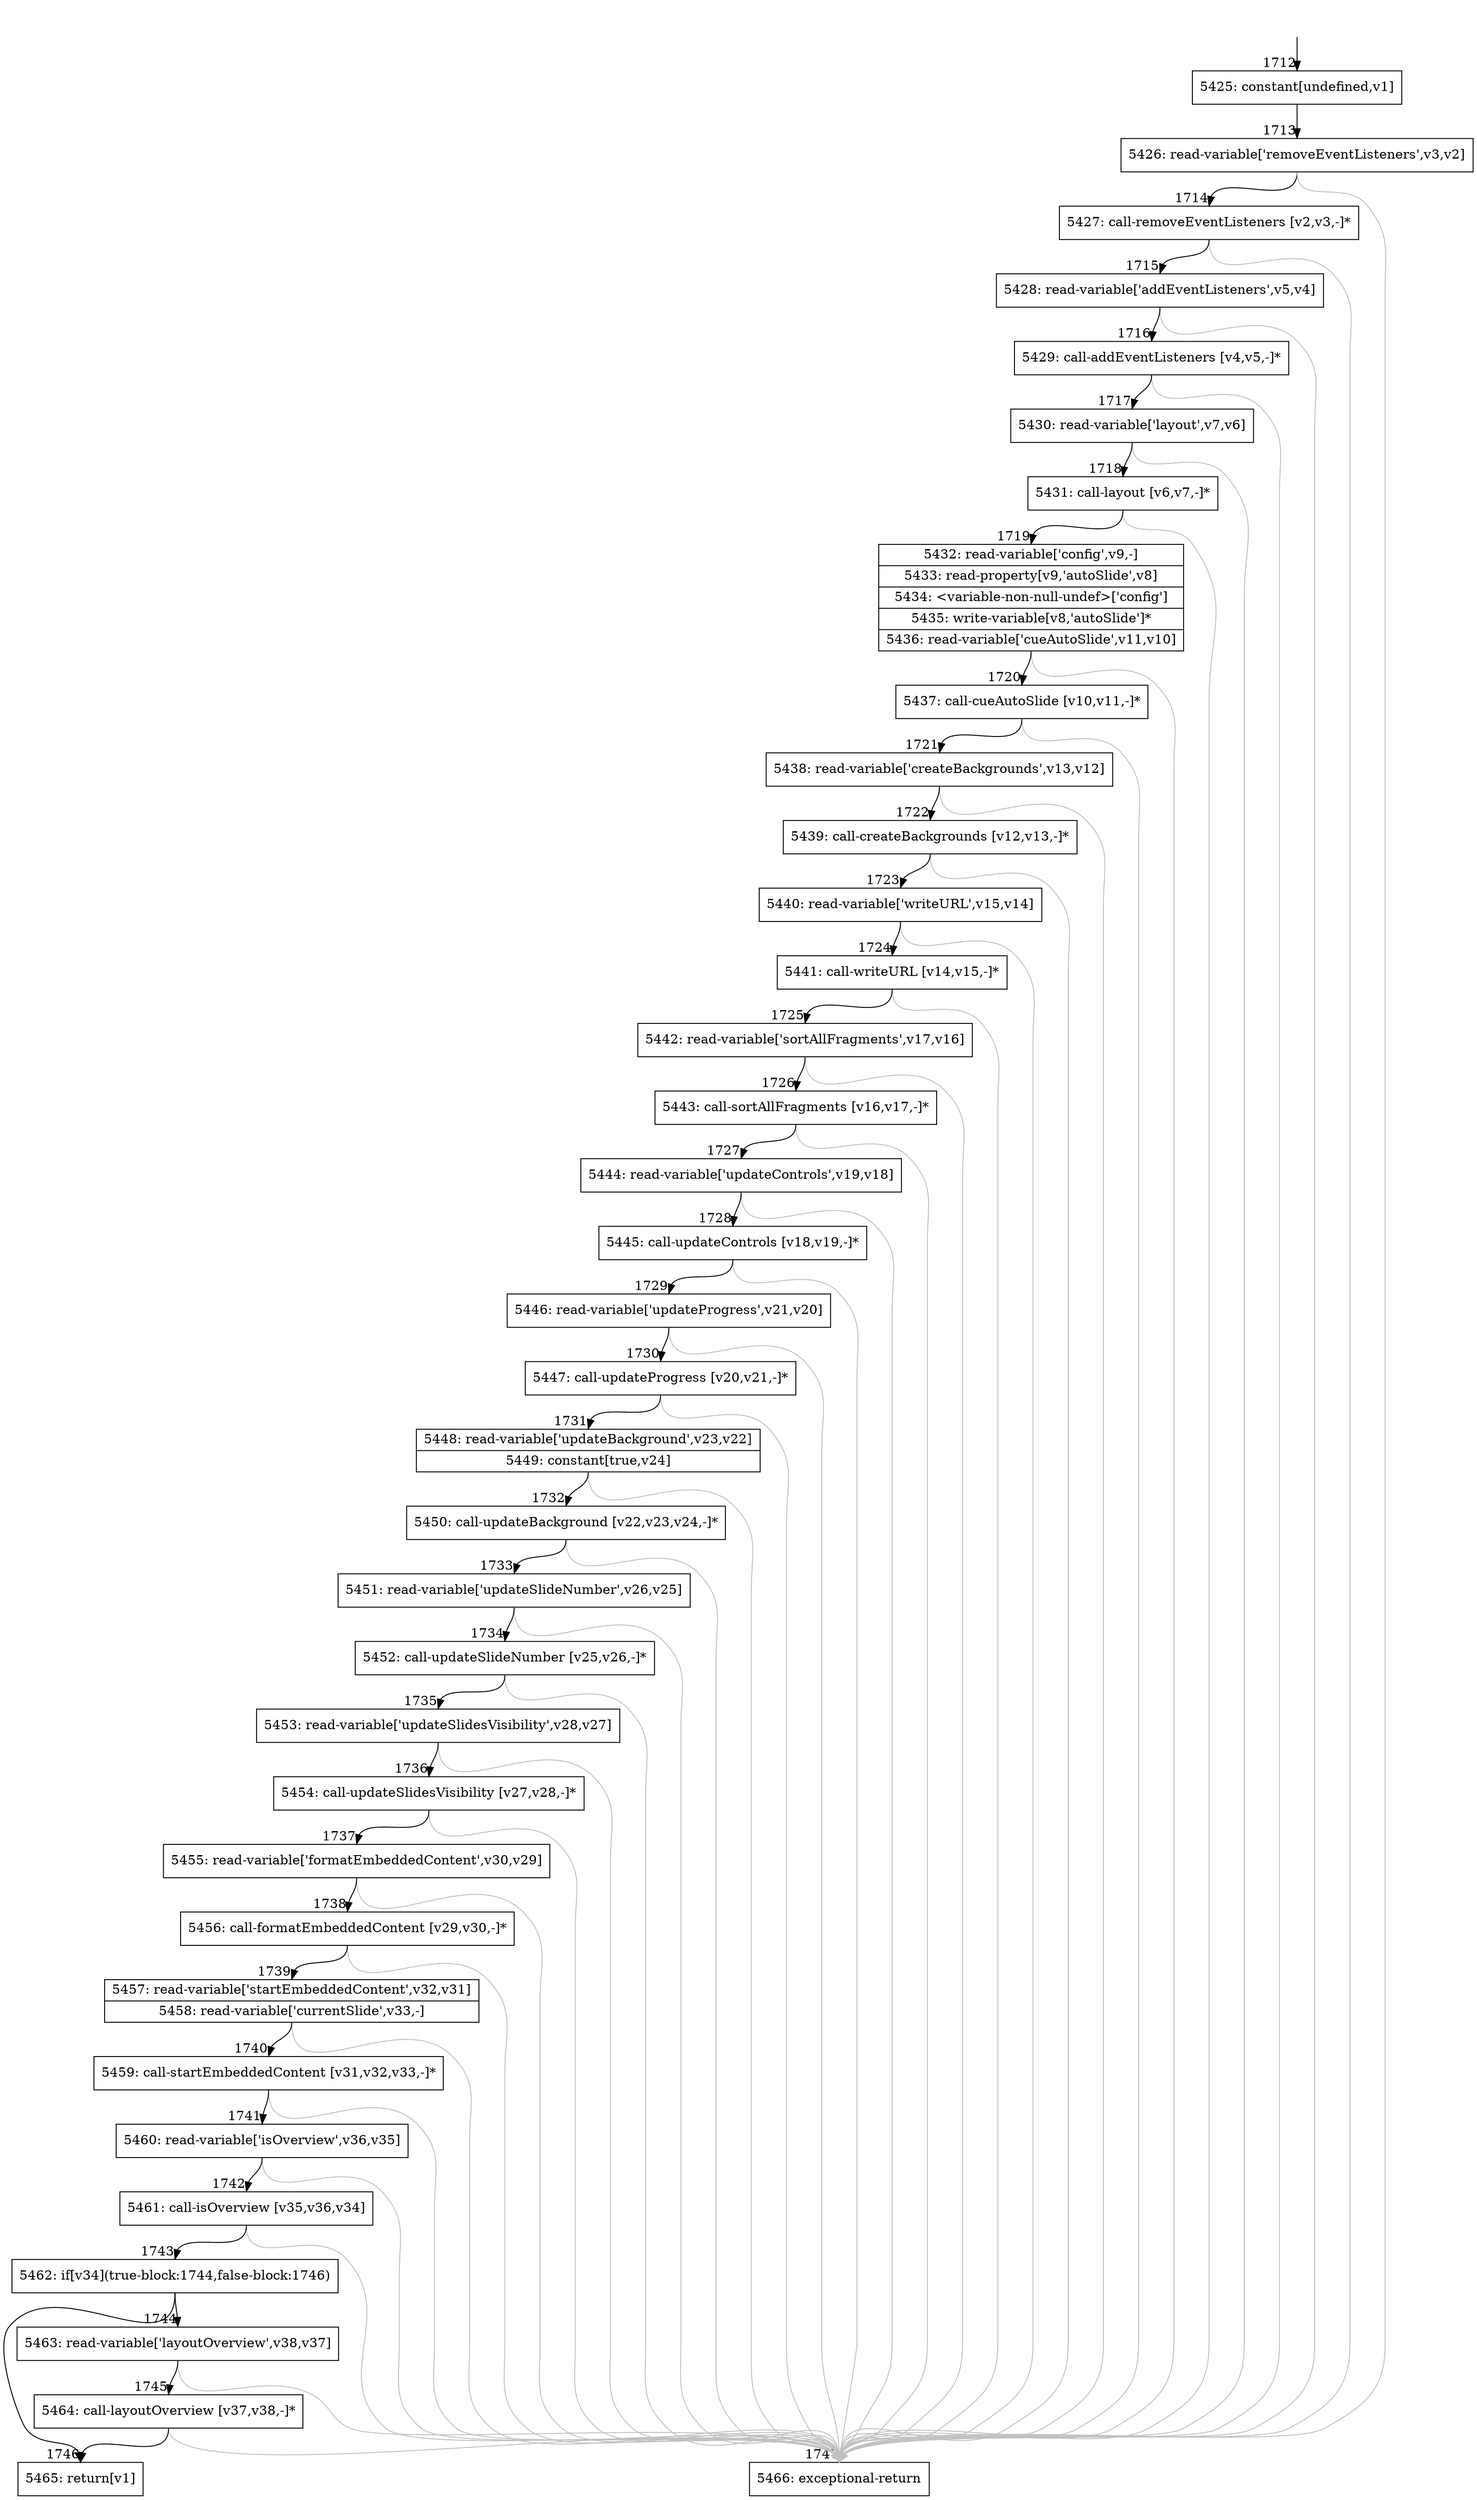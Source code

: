 digraph {
rankdir="TD"
BB_entry109[shape=none,label=""];
BB_entry109 -> BB1712 [tailport=s, headport=n, headlabel="    1712"]
BB1712 [shape=record label="{5425: constant[undefined,v1]}" ] 
BB1712 -> BB1713 [tailport=s, headport=n, headlabel="      1713"]
BB1713 [shape=record label="{5426: read-variable['removeEventListeners',v3,v2]}" ] 
BB1713 -> BB1714 [tailport=s, headport=n, headlabel="      1714"]
BB1713 -> BB1747 [tailport=s, headport=n, color=gray, headlabel="      1747"]
BB1714 [shape=record label="{5427: call-removeEventListeners [v2,v3,-]*}" ] 
BB1714 -> BB1715 [tailport=s, headport=n, headlabel="      1715"]
BB1714 -> BB1747 [tailport=s, headport=n, color=gray]
BB1715 [shape=record label="{5428: read-variable['addEventListeners',v5,v4]}" ] 
BB1715 -> BB1716 [tailport=s, headport=n, headlabel="      1716"]
BB1715 -> BB1747 [tailport=s, headport=n, color=gray]
BB1716 [shape=record label="{5429: call-addEventListeners [v4,v5,-]*}" ] 
BB1716 -> BB1717 [tailport=s, headport=n, headlabel="      1717"]
BB1716 -> BB1747 [tailport=s, headport=n, color=gray]
BB1717 [shape=record label="{5430: read-variable['layout',v7,v6]}" ] 
BB1717 -> BB1718 [tailport=s, headport=n, headlabel="      1718"]
BB1717 -> BB1747 [tailport=s, headport=n, color=gray]
BB1718 [shape=record label="{5431: call-layout [v6,v7,-]*}" ] 
BB1718 -> BB1719 [tailport=s, headport=n, headlabel="      1719"]
BB1718 -> BB1747 [tailport=s, headport=n, color=gray]
BB1719 [shape=record label="{5432: read-variable['config',v9,-]|5433: read-property[v9,'autoSlide',v8]|5434: \<variable-non-null-undef\>['config']|5435: write-variable[v8,'autoSlide']*|5436: read-variable['cueAutoSlide',v11,v10]}" ] 
BB1719 -> BB1720 [tailport=s, headport=n, headlabel="      1720"]
BB1719 -> BB1747 [tailport=s, headport=n, color=gray]
BB1720 [shape=record label="{5437: call-cueAutoSlide [v10,v11,-]*}" ] 
BB1720 -> BB1721 [tailport=s, headport=n, headlabel="      1721"]
BB1720 -> BB1747 [tailport=s, headport=n, color=gray]
BB1721 [shape=record label="{5438: read-variable['createBackgrounds',v13,v12]}" ] 
BB1721 -> BB1722 [tailport=s, headport=n, headlabel="      1722"]
BB1721 -> BB1747 [tailport=s, headport=n, color=gray]
BB1722 [shape=record label="{5439: call-createBackgrounds [v12,v13,-]*}" ] 
BB1722 -> BB1723 [tailport=s, headport=n, headlabel="      1723"]
BB1722 -> BB1747 [tailport=s, headport=n, color=gray]
BB1723 [shape=record label="{5440: read-variable['writeURL',v15,v14]}" ] 
BB1723 -> BB1724 [tailport=s, headport=n, headlabel="      1724"]
BB1723 -> BB1747 [tailport=s, headport=n, color=gray]
BB1724 [shape=record label="{5441: call-writeURL [v14,v15,-]*}" ] 
BB1724 -> BB1725 [tailport=s, headport=n, headlabel="      1725"]
BB1724 -> BB1747 [tailport=s, headport=n, color=gray]
BB1725 [shape=record label="{5442: read-variable['sortAllFragments',v17,v16]}" ] 
BB1725 -> BB1726 [tailport=s, headport=n, headlabel="      1726"]
BB1725 -> BB1747 [tailport=s, headport=n, color=gray]
BB1726 [shape=record label="{5443: call-sortAllFragments [v16,v17,-]*}" ] 
BB1726 -> BB1727 [tailport=s, headport=n, headlabel="      1727"]
BB1726 -> BB1747 [tailport=s, headport=n, color=gray]
BB1727 [shape=record label="{5444: read-variable['updateControls',v19,v18]}" ] 
BB1727 -> BB1728 [tailport=s, headport=n, headlabel="      1728"]
BB1727 -> BB1747 [tailport=s, headport=n, color=gray]
BB1728 [shape=record label="{5445: call-updateControls [v18,v19,-]*}" ] 
BB1728 -> BB1729 [tailport=s, headport=n, headlabel="      1729"]
BB1728 -> BB1747 [tailport=s, headport=n, color=gray]
BB1729 [shape=record label="{5446: read-variable['updateProgress',v21,v20]}" ] 
BB1729 -> BB1730 [tailport=s, headport=n, headlabel="      1730"]
BB1729 -> BB1747 [tailport=s, headport=n, color=gray]
BB1730 [shape=record label="{5447: call-updateProgress [v20,v21,-]*}" ] 
BB1730 -> BB1731 [tailport=s, headport=n, headlabel="      1731"]
BB1730 -> BB1747 [tailport=s, headport=n, color=gray]
BB1731 [shape=record label="{5448: read-variable['updateBackground',v23,v22]|5449: constant[true,v24]}" ] 
BB1731 -> BB1732 [tailport=s, headport=n, headlabel="      1732"]
BB1731 -> BB1747 [tailport=s, headport=n, color=gray]
BB1732 [shape=record label="{5450: call-updateBackground [v22,v23,v24,-]*}" ] 
BB1732 -> BB1733 [tailport=s, headport=n, headlabel="      1733"]
BB1732 -> BB1747 [tailport=s, headport=n, color=gray]
BB1733 [shape=record label="{5451: read-variable['updateSlideNumber',v26,v25]}" ] 
BB1733 -> BB1734 [tailport=s, headport=n, headlabel="      1734"]
BB1733 -> BB1747 [tailport=s, headport=n, color=gray]
BB1734 [shape=record label="{5452: call-updateSlideNumber [v25,v26,-]*}" ] 
BB1734 -> BB1735 [tailport=s, headport=n, headlabel="      1735"]
BB1734 -> BB1747 [tailport=s, headport=n, color=gray]
BB1735 [shape=record label="{5453: read-variable['updateSlidesVisibility',v28,v27]}" ] 
BB1735 -> BB1736 [tailport=s, headport=n, headlabel="      1736"]
BB1735 -> BB1747 [tailport=s, headport=n, color=gray]
BB1736 [shape=record label="{5454: call-updateSlidesVisibility [v27,v28,-]*}" ] 
BB1736 -> BB1737 [tailport=s, headport=n, headlabel="      1737"]
BB1736 -> BB1747 [tailport=s, headport=n, color=gray]
BB1737 [shape=record label="{5455: read-variable['formatEmbeddedContent',v30,v29]}" ] 
BB1737 -> BB1738 [tailport=s, headport=n, headlabel="      1738"]
BB1737 -> BB1747 [tailport=s, headport=n, color=gray]
BB1738 [shape=record label="{5456: call-formatEmbeddedContent [v29,v30,-]*}" ] 
BB1738 -> BB1739 [tailport=s, headport=n, headlabel="      1739"]
BB1738 -> BB1747 [tailport=s, headport=n, color=gray]
BB1739 [shape=record label="{5457: read-variable['startEmbeddedContent',v32,v31]|5458: read-variable['currentSlide',v33,-]}" ] 
BB1739 -> BB1740 [tailport=s, headport=n, headlabel="      1740"]
BB1739 -> BB1747 [tailport=s, headport=n, color=gray]
BB1740 [shape=record label="{5459: call-startEmbeddedContent [v31,v32,v33,-]*}" ] 
BB1740 -> BB1741 [tailport=s, headport=n, headlabel="      1741"]
BB1740 -> BB1747 [tailport=s, headport=n, color=gray]
BB1741 [shape=record label="{5460: read-variable['isOverview',v36,v35]}" ] 
BB1741 -> BB1742 [tailport=s, headport=n, headlabel="      1742"]
BB1741 -> BB1747 [tailport=s, headport=n, color=gray]
BB1742 [shape=record label="{5461: call-isOverview [v35,v36,v34]}" ] 
BB1742 -> BB1743 [tailport=s, headport=n, headlabel="      1743"]
BB1742 -> BB1747 [tailport=s, headport=n, color=gray]
BB1743 [shape=record label="{5462: if[v34](true-block:1744,false-block:1746)}" ] 
BB1743 -> BB1744 [tailport=s, headport=n, headlabel="      1744"]
BB1743 -> BB1746 [tailport=s, headport=n, headlabel="      1746"]
BB1744 [shape=record label="{5463: read-variable['layoutOverview',v38,v37]}" ] 
BB1744 -> BB1745 [tailport=s, headport=n, headlabel="      1745"]
BB1744 -> BB1747 [tailport=s, headport=n, color=gray]
BB1745 [shape=record label="{5464: call-layoutOverview [v37,v38,-]*}" ] 
BB1745 -> BB1746 [tailport=s, headport=n]
BB1745 -> BB1747 [tailport=s, headport=n, color=gray]
BB1746 [shape=record label="{5465: return[v1]}" ] 
BB1747 [shape=record label="{5466: exceptional-return}" ] 
//#$~ 2203
}
